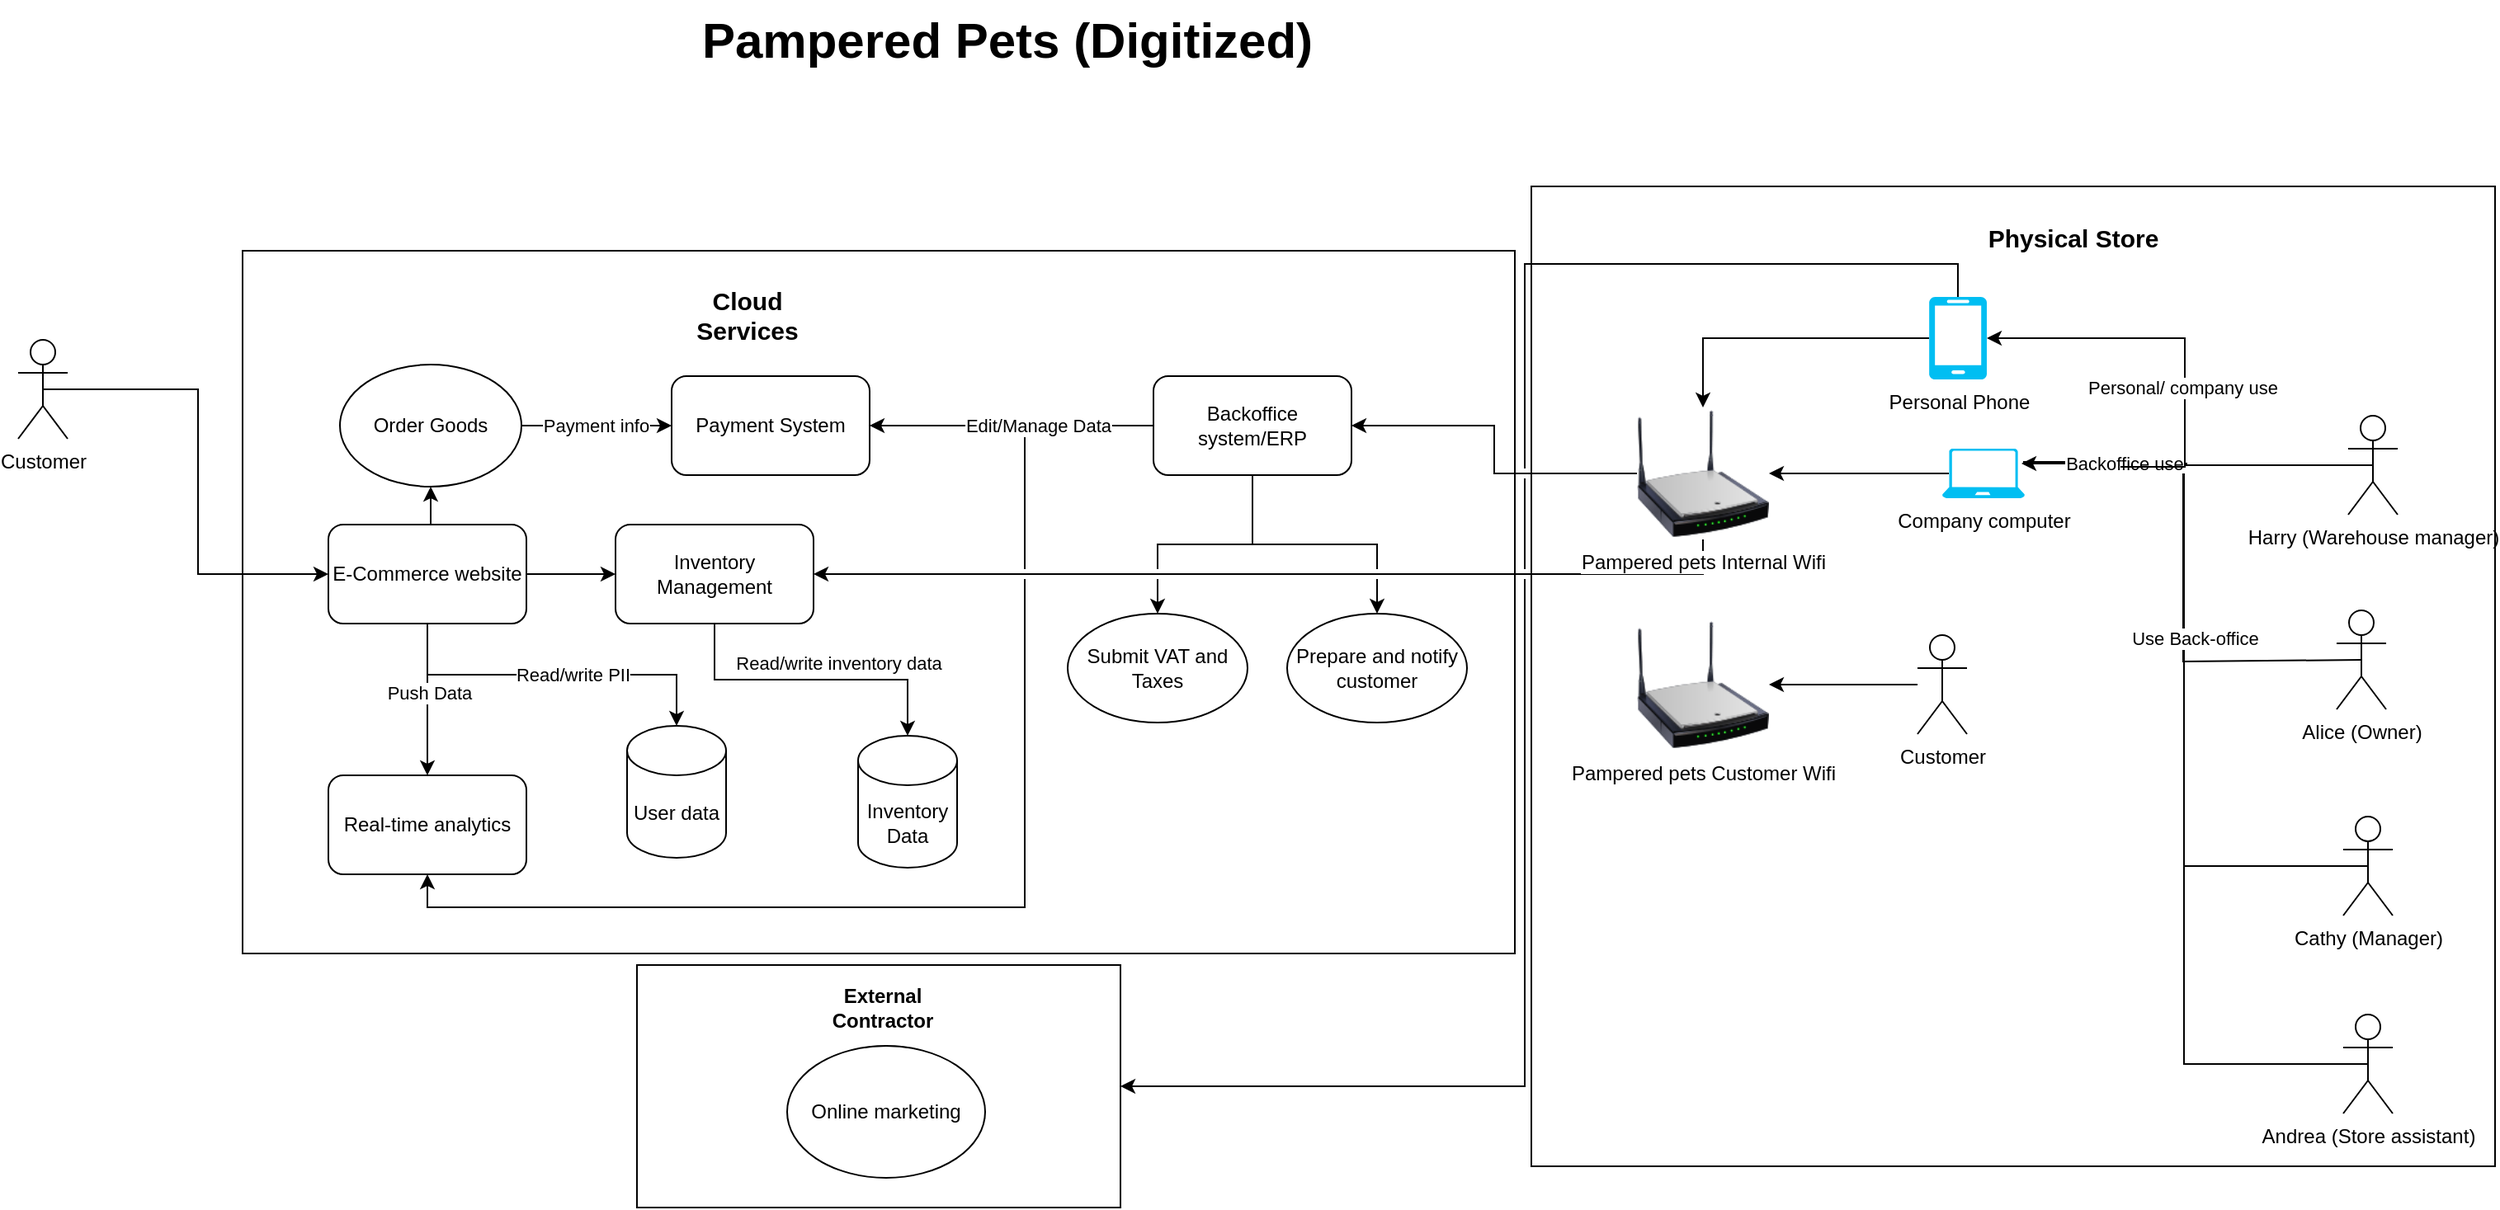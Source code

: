 <mxfile version="21.1.4" type="device">
  <diagram name="Page-1" id="VOJlVGVHrfKhRY2w1yFA">
    <mxGraphModel dx="1306" dy="1794" grid="0" gridSize="10" guides="0" tooltips="1" connect="0" arrows="0" fold="1" page="1" pageScale="1" pageWidth="1654" pageHeight="1169" math="0" shadow="0">
      <root>
        <mxCell id="0" />
        <mxCell id="1" parent="0" />
        <mxCell id="LjYAnqUkwNiBWwxScapC-9" style="edgeStyle=orthogonalEdgeStyle;rounded=0;orthogonalLoop=1;jettySize=auto;html=1;exitX=0.5;exitY=0.5;exitDx=0;exitDy=0;exitPerimeter=0;entryX=0;entryY=0.5;entryDx=0;entryDy=0;" parent="1" source="LjYAnqUkwNiBWwxScapC-1" target="LjYAnqUkwNiBWwxScapC-5" edge="1">
          <mxGeometry relative="1" as="geometry" />
        </mxCell>
        <mxCell id="LjYAnqUkwNiBWwxScapC-1" value="Customer" style="shape=umlActor;verticalLabelPosition=bottom;verticalAlign=top;html=1;outlineConnect=0;" parent="1" vertex="1">
          <mxGeometry x="65" y="106" width="30" height="60" as="geometry" />
        </mxCell>
        <mxCell id="LjYAnqUkwNiBWwxScapC-7" value="" style="rounded=0;whiteSpace=wrap;html=1;fillColor=none;" parent="1" vertex="1">
          <mxGeometry x="201" y="52" width="771" height="426" as="geometry" />
        </mxCell>
        <mxCell id="LjYAnqUkwNiBWwxScapC-12" style="edgeStyle=orthogonalEdgeStyle;rounded=0;orthogonalLoop=1;jettySize=auto;html=1;exitX=0.5;exitY=1;exitDx=0;exitDy=0;" parent="1" source="LjYAnqUkwNiBWwxScapC-5" target="LjYAnqUkwNiBWwxScapC-10" edge="1">
          <mxGeometry relative="1" as="geometry" />
        </mxCell>
        <mxCell id="GH9e9qlzJmUu56aBBtw_-11" value="Push Data" style="edgeLabel;html=1;align=center;verticalAlign=middle;resizable=0;points=[];" parent="LjYAnqUkwNiBWwxScapC-12" vertex="1" connectable="0">
          <mxGeometry x="-0.087" y="1" relative="1" as="geometry">
            <mxPoint as="offset" />
          </mxGeometry>
        </mxCell>
        <mxCell id="LjYAnqUkwNiBWwxScapC-14" style="edgeStyle=orthogonalEdgeStyle;rounded=0;orthogonalLoop=1;jettySize=auto;html=1;exitX=1;exitY=0.5;exitDx=0;exitDy=0;" parent="1" source="LjYAnqUkwNiBWwxScapC-5" target="LjYAnqUkwNiBWwxScapC-13" edge="1">
          <mxGeometry relative="1" as="geometry" />
        </mxCell>
        <mxCell id="LjYAnqUkwNiBWwxScapC-18" style="edgeStyle=orthogonalEdgeStyle;rounded=0;orthogonalLoop=1;jettySize=auto;html=1;exitX=0.5;exitY=1;exitDx=0;exitDy=0;entryX=0.5;entryY=0;entryDx=0;entryDy=0;entryPerimeter=0;" parent="1" source="LjYAnqUkwNiBWwxScapC-5" target="LjYAnqUkwNiBWwxScapC-17" edge="1">
          <mxGeometry relative="1" as="geometry" />
        </mxCell>
        <mxCell id="GH9e9qlzJmUu56aBBtw_-13" value="Read/write PII" style="edgeLabel;html=1;align=center;verticalAlign=middle;resizable=0;points=[];" parent="LjYAnqUkwNiBWwxScapC-18" vertex="1" connectable="0">
          <mxGeometry x="0.211" y="2" relative="1" as="geometry">
            <mxPoint x="-10" y="2" as="offset" />
          </mxGeometry>
        </mxCell>
        <mxCell id="LjYAnqUkwNiBWwxScapC-21" style="edgeStyle=orthogonalEdgeStyle;rounded=0;orthogonalLoop=1;jettySize=auto;html=1;exitX=0.5;exitY=0;exitDx=0;exitDy=0;entryX=0.5;entryY=1;entryDx=0;entryDy=0;" parent="1" source="LjYAnqUkwNiBWwxScapC-5" target="LjYAnqUkwNiBWwxScapC-6" edge="1">
          <mxGeometry relative="1" as="geometry" />
        </mxCell>
        <mxCell id="LjYAnqUkwNiBWwxScapC-5" value="E-Commerce website" style="rounded=1;whiteSpace=wrap;html=1;" parent="1" vertex="1">
          <mxGeometry x="253" y="218" width="120" height="60" as="geometry" />
        </mxCell>
        <mxCell id="GH9e9qlzJmUu56aBBtw_-2" style="edgeStyle=orthogonalEdgeStyle;rounded=0;orthogonalLoop=1;jettySize=auto;html=1;exitX=1;exitY=0.5;exitDx=0;exitDy=0;" parent="1" source="LjYAnqUkwNiBWwxScapC-6" target="GH9e9qlzJmUu56aBBtw_-1" edge="1">
          <mxGeometry relative="1" as="geometry" />
        </mxCell>
        <mxCell id="GH9e9qlzJmUu56aBBtw_-12" value="Payment info" style="edgeLabel;html=1;align=center;verticalAlign=middle;resizable=0;points=[];" parent="GH9e9qlzJmUu56aBBtw_-2" vertex="1" connectable="0">
          <mxGeometry x="-0.018" relative="1" as="geometry">
            <mxPoint as="offset" />
          </mxGeometry>
        </mxCell>
        <mxCell id="LjYAnqUkwNiBWwxScapC-6" value="Order Goods" style="ellipse;whiteSpace=wrap;html=1;" parent="1" vertex="1">
          <mxGeometry x="260" y="121" width="110" height="74" as="geometry" />
        </mxCell>
        <mxCell id="LjYAnqUkwNiBWwxScapC-8" value="&lt;b&gt;&lt;font style=&quot;font-size: 15px;&quot;&gt;Cloud Services&lt;/font&gt;&lt;/b&gt;" style="text;html=1;strokeColor=none;fillColor=none;align=center;verticalAlign=middle;whiteSpace=wrap;rounded=0;" parent="1" vertex="1">
          <mxGeometry x="477" y="76" width="60" height="30" as="geometry" />
        </mxCell>
        <mxCell id="LjYAnqUkwNiBWwxScapC-10" value="Real-time analytics" style="rounded=1;whiteSpace=wrap;html=1;" parent="1" vertex="1">
          <mxGeometry x="253" y="370" width="120" height="60" as="geometry" />
        </mxCell>
        <mxCell id="LjYAnqUkwNiBWwxScapC-20" style="edgeStyle=orthogonalEdgeStyle;rounded=0;orthogonalLoop=1;jettySize=auto;html=1;exitX=0.5;exitY=1;exitDx=0;exitDy=0;entryX=0.5;entryY=0;entryDx=0;entryDy=0;entryPerimeter=0;" parent="1" source="LjYAnqUkwNiBWwxScapC-13" target="LjYAnqUkwNiBWwxScapC-19" edge="1">
          <mxGeometry relative="1" as="geometry" />
        </mxCell>
        <mxCell id="GH9e9qlzJmUu56aBBtw_-14" value="Read/write inventory data" style="edgeLabel;html=1;align=center;verticalAlign=middle;resizable=0;points=[];" parent="LjYAnqUkwNiBWwxScapC-20" vertex="1" connectable="0">
          <mxGeometry x="0.027" y="1" relative="1" as="geometry">
            <mxPoint x="14" y="-9" as="offset" />
          </mxGeometry>
        </mxCell>
        <mxCell id="IK-6mf28ZzRXKd_DtbDG-5" style="edgeStyle=orthogonalEdgeStyle;rounded=0;orthogonalLoop=1;jettySize=auto;html=1;exitX=1;exitY=0.5;exitDx=0;exitDy=0;entryX=0.5;entryY=1;entryDx=0;entryDy=0;jumpStyle=arc;endArrow=none;endFill=0;startArrow=classic;startFill=1;" parent="1" source="LjYAnqUkwNiBWwxScapC-13" target="GH9e9qlzJmUu56aBBtw_-5" edge="1">
          <mxGeometry relative="1" as="geometry" />
        </mxCell>
        <mxCell id="LjYAnqUkwNiBWwxScapC-13" value="Inventory Management" style="rounded=1;whiteSpace=wrap;html=1;" parent="1" vertex="1">
          <mxGeometry x="427" y="218" width="120" height="60" as="geometry" />
        </mxCell>
        <mxCell id="LjYAnqUkwNiBWwxScapC-17" value="User data" style="shape=cylinder3;whiteSpace=wrap;html=1;boundedLbl=1;backgroundOutline=1;size=15;" parent="1" vertex="1">
          <mxGeometry x="434" y="340" width="60" height="80" as="geometry" />
        </mxCell>
        <mxCell id="LjYAnqUkwNiBWwxScapC-19" value="Inventory Data" style="shape=cylinder3;whiteSpace=wrap;html=1;boundedLbl=1;backgroundOutline=1;size=15;" parent="1" vertex="1">
          <mxGeometry x="574" y="346" width="60" height="80" as="geometry" />
        </mxCell>
        <mxCell id="LjYAnqUkwNiBWwxScapC-26" value="Prepare and notify customer" style="ellipse;whiteSpace=wrap;html=1;" parent="1" vertex="1">
          <mxGeometry x="834" y="272" width="109" height="66" as="geometry" />
        </mxCell>
        <mxCell id="GH9e9qlzJmUu56aBBtw_-1" value="Payment System" style="rounded=1;whiteSpace=wrap;html=1;" parent="1" vertex="1">
          <mxGeometry x="461" y="128" width="120" height="60" as="geometry" />
        </mxCell>
        <mxCell id="GH9e9qlzJmUu56aBBtw_-6" style="edgeStyle=orthogonalEdgeStyle;rounded=0;orthogonalLoop=1;jettySize=auto;html=1;exitX=0;exitY=0.5;exitDx=0;exitDy=0;" parent="1" source="GH9e9qlzJmUu56aBBtw_-4" target="GH9e9qlzJmUu56aBBtw_-1" edge="1">
          <mxGeometry relative="1" as="geometry" />
        </mxCell>
        <mxCell id="GH9e9qlzJmUu56aBBtw_-9" style="edgeStyle=orthogonalEdgeStyle;rounded=0;orthogonalLoop=1;jettySize=auto;html=1;exitX=0;exitY=0.5;exitDx=0;exitDy=0;entryX=0.5;entryY=1;entryDx=0;entryDy=0;jumpStyle=gap;" parent="1" source="GH9e9qlzJmUu56aBBtw_-4" target="LjYAnqUkwNiBWwxScapC-10" edge="1">
          <mxGeometry relative="1" as="geometry">
            <Array as="points">
              <mxPoint x="675" y="158" />
              <mxPoint x="675" y="450" />
              <mxPoint x="313" y="450" />
            </Array>
          </mxGeometry>
        </mxCell>
        <mxCell id="GH9e9qlzJmUu56aBBtw_-10" value="Edit/Manage Data" style="edgeLabel;html=1;align=center;verticalAlign=middle;resizable=0;points=[];" parent="GH9e9qlzJmUu56aBBtw_-9" vertex="1" connectable="0">
          <mxGeometry x="-0.814" relative="1" as="geometry">
            <mxPoint as="offset" />
          </mxGeometry>
        </mxCell>
        <mxCell id="GH9e9qlzJmUu56aBBtw_-17" style="edgeStyle=orthogonalEdgeStyle;rounded=0;orthogonalLoop=1;jettySize=auto;html=1;exitX=0.5;exitY=1;exitDx=0;exitDy=0;entryX=0.5;entryY=0;entryDx=0;entryDy=0;jumpStyle=gap;" parent="1" source="GH9e9qlzJmUu56aBBtw_-4" target="GH9e9qlzJmUu56aBBtw_-16" edge="1">
          <mxGeometry relative="1" as="geometry" />
        </mxCell>
        <mxCell id="GH9e9qlzJmUu56aBBtw_-18" style="edgeStyle=orthogonalEdgeStyle;rounded=0;orthogonalLoop=1;jettySize=auto;html=1;exitX=0.5;exitY=1;exitDx=0;exitDy=0;jumpStyle=gap;" parent="1" source="GH9e9qlzJmUu56aBBtw_-4" target="LjYAnqUkwNiBWwxScapC-26" edge="1">
          <mxGeometry relative="1" as="geometry" />
        </mxCell>
        <mxCell id="GH9e9qlzJmUu56aBBtw_-4" value="Backoffice system/ERP" style="rounded=1;whiteSpace=wrap;html=1;" parent="1" vertex="1">
          <mxGeometry x="753" y="128" width="120" height="60" as="geometry" />
        </mxCell>
        <mxCell id="GH9e9qlzJmUu56aBBtw_-21" style="edgeStyle=orthogonalEdgeStyle;rounded=0;orthogonalLoop=1;jettySize=auto;html=1;exitX=0;exitY=0.5;exitDx=0;exitDy=0;" parent="1" source="GH9e9qlzJmUu56aBBtw_-5" target="GH9e9qlzJmUu56aBBtw_-4" edge="1">
          <mxGeometry relative="1" as="geometry" />
        </mxCell>
        <mxCell id="GH9e9qlzJmUu56aBBtw_-16" value="Submit VAT and Taxes" style="ellipse;whiteSpace=wrap;html=1;" parent="1" vertex="1">
          <mxGeometry x="701" y="272" width="109" height="66" as="geometry" />
        </mxCell>
        <mxCell id="IK-6mf28ZzRXKd_DtbDG-2" value="" style="rounded=0;whiteSpace=wrap;html=1;fillColor=none;strokeColor=default;" parent="1" vertex="1">
          <mxGeometry x="982" y="13" width="584" height="594" as="geometry" />
        </mxCell>
        <mxCell id="IK-6mf28ZzRXKd_DtbDG-1" value="&lt;font style=&quot;font-size: 30px;&quot;&gt;&lt;b&gt;Pampered Pets (Digitized)&lt;/b&gt;&lt;/font&gt;" style="text;html=1;align=center;verticalAlign=middle;resizable=0;points=[];autosize=1;strokeColor=none;fillColor=none;" parent="1" vertex="1">
          <mxGeometry x="470" y="-100" width="388" height="48" as="geometry" />
        </mxCell>
        <mxCell id="GH9e9qlzJmUu56aBBtw_-5" value="Pampered pets Internal Wifi" style="image;html=1;image=img/lib/clip_art/networking/Wireless_Router_N_128x128.png" parent="1" vertex="1">
          <mxGeometry x="1046" y="147" width="80" height="80" as="geometry" />
        </mxCell>
        <mxCell id="GH9e9qlzJmUu56aBBtw_-48" style="edgeStyle=orthogonalEdgeStyle;rounded=0;orthogonalLoop=1;jettySize=auto;html=1;exitX=0.5;exitY=0.5;exitDx=0;exitDy=0;exitPerimeter=0;entryX=0.96;entryY=0.3;entryDx=0;entryDy=0;entryPerimeter=0;" parent="1" source="GH9e9qlzJmUu56aBBtw_-19" target="GH9e9qlzJmUu56aBBtw_-22" edge="1">
          <mxGeometry relative="1" as="geometry" />
        </mxCell>
        <mxCell id="GH9e9qlzJmUu56aBBtw_-19" value="Harry (Warehouse manager)" style="shape=umlActor;verticalLabelPosition=bottom;verticalAlign=top;html=1;outlineConnect=0;" parent="1" vertex="1">
          <mxGeometry x="1477" y="152" width="30" height="60" as="geometry" />
        </mxCell>
        <mxCell id="GH9e9qlzJmUu56aBBtw_-50" style="edgeStyle=orthogonalEdgeStyle;rounded=0;orthogonalLoop=1;jettySize=auto;html=1;exitX=0.08;exitY=0.5;exitDx=0;exitDy=0;exitPerimeter=0;" parent="1" source="GH9e9qlzJmUu56aBBtw_-22" target="GH9e9qlzJmUu56aBBtw_-5" edge="1">
          <mxGeometry relative="1" as="geometry" />
        </mxCell>
        <mxCell id="GH9e9qlzJmUu56aBBtw_-22" value="Company computer" style="verticalLabelPosition=bottom;html=1;verticalAlign=top;align=center;strokeColor=none;fillColor=#00BEF2;shape=mxgraph.azure.laptop;pointerEvents=1;" parent="1" vertex="1">
          <mxGeometry x="1231" y="172" width="50" height="30" as="geometry" />
        </mxCell>
        <mxCell id="GH9e9qlzJmUu56aBBtw_-38" style="edgeStyle=orthogonalEdgeStyle;rounded=0;orthogonalLoop=1;jettySize=auto;html=1;exitX=0.5;exitY=0.5;exitDx=0;exitDy=0;exitPerimeter=0;entryX=1;entryY=0.3;entryDx=0;entryDy=0;entryPerimeter=0;endArrow=none;endFill=0;jumpStyle=gap;" parent="1" source="GH9e9qlzJmUu56aBBtw_-26" target="GH9e9qlzJmUu56aBBtw_-22" edge="1">
          <mxGeometry relative="1" as="geometry" />
        </mxCell>
        <mxCell id="GH9e9qlzJmUu56aBBtw_-26" value="Andrea (Store assistant)" style="shape=umlActor;verticalLabelPosition=bottom;verticalAlign=top;html=1;outlineConnect=0;" parent="1" vertex="1">
          <mxGeometry x="1474" y="515" width="30" height="60" as="geometry" />
        </mxCell>
        <mxCell id="GH9e9qlzJmUu56aBBtw_-40" style="edgeStyle=orthogonalEdgeStyle;rounded=0;orthogonalLoop=1;jettySize=auto;html=1;exitX=0.5;exitY=0.5;exitDx=0;exitDy=0;exitPerimeter=0;entryX=0.98;entryY=0.267;entryDx=0;entryDy=0;entryPerimeter=0;endArrow=none;endFill=0;jumpStyle=gap;" parent="1" source="GH9e9qlzJmUu56aBBtw_-27" target="GH9e9qlzJmUu56aBBtw_-22" edge="1">
          <mxGeometry relative="1" as="geometry">
            <mxPoint x="1274" y="299" as="targetPoint" />
            <Array as="points">
              <mxPoint x="1410" y="300" />
              <mxPoint x="1410" y="301" />
              <mxPoint x="1377" y="301" />
              <mxPoint x="1377" y="180" />
            </Array>
          </mxGeometry>
        </mxCell>
        <mxCell id="GH9e9qlzJmUu56aBBtw_-27" value="Alice (Owner)" style="shape=umlActor;verticalLabelPosition=bottom;verticalAlign=top;html=1;outlineConnect=0;" parent="1" vertex="1">
          <mxGeometry x="1470" y="270" width="30" height="60" as="geometry" />
        </mxCell>
        <mxCell id="GH9e9qlzJmUu56aBBtw_-39" value="Use Back-office" style="edgeStyle=orthogonalEdgeStyle;rounded=0;orthogonalLoop=1;jettySize=auto;html=1;exitX=0.5;exitY=0.5;exitDx=0;exitDy=0;exitPerimeter=0;entryX=1.02;entryY=0.3;entryDx=0;entryDy=0;entryPerimeter=0;endArrow=none;endFill=0;jumpStyle=gap;" parent="1" source="GH9e9qlzJmUu56aBBtw_-28" target="GH9e9qlzJmUu56aBBtw_-22" edge="1">
          <mxGeometry x="0.106" y="-5" relative="1" as="geometry">
            <mxPoint x="1" as="offset" />
          </mxGeometry>
        </mxCell>
        <mxCell id="GH9e9qlzJmUu56aBBtw_-55" value="Backoffice use" style="edgeLabel;align=center;verticalAlign=middle;resizable=0;points=[];labelBackgroundColor=#FFFFFF;" parent="GH9e9qlzJmUu56aBBtw_-39" vertex="1" connectable="0">
          <mxGeometry x="0.785" y="-1" relative="1" as="geometry">
            <mxPoint x="11" as="offset" />
          </mxGeometry>
        </mxCell>
        <mxCell id="GH9e9qlzJmUu56aBBtw_-28" value="Cathy (Manager)" style="shape=umlActor;verticalLabelPosition=bottom;verticalAlign=top;html=1;outlineConnect=0;" parent="1" vertex="1">
          <mxGeometry x="1474" y="395" width="30" height="60" as="geometry" />
        </mxCell>
        <mxCell id="GH9e9qlzJmUu56aBBtw_-53" style="edgeStyle=orthogonalEdgeStyle;rounded=0;orthogonalLoop=1;jettySize=auto;html=1;exitX=1;exitY=0.5;exitDx=0;exitDy=0;exitPerimeter=0;endArrow=none;endFill=0;startArrow=classic;startFill=1;" parent="1" source="GH9e9qlzJmUu56aBBtw_-32" edge="1">
          <mxGeometry relative="1" as="geometry">
            <mxPoint x="1339" y="183" as="targetPoint" />
            <Array as="points">
              <mxPoint x="1378" y="105" />
              <mxPoint x="1378" y="183" />
            </Array>
          </mxGeometry>
        </mxCell>
        <mxCell id="GH9e9qlzJmUu56aBBtw_-54" value="Personal/ company use&amp;nbsp;" style="edgeLabel;html=1;align=center;verticalAlign=middle;resizable=0;points=[];" parent="GH9e9qlzJmUu56aBBtw_-53" vertex="1" connectable="0">
          <mxGeometry x="0.267" relative="1" as="geometry">
            <mxPoint as="offset" />
          </mxGeometry>
        </mxCell>
        <mxCell id="GH9e9qlzJmUu56aBBtw_-56" style="edgeStyle=orthogonalEdgeStyle;rounded=0;orthogonalLoop=1;jettySize=auto;html=1;exitX=0;exitY=0.5;exitDx=0;exitDy=0;exitPerimeter=0;" parent="1" source="GH9e9qlzJmUu56aBBtw_-32" target="GH9e9qlzJmUu56aBBtw_-5" edge="1">
          <mxGeometry relative="1" as="geometry" />
        </mxCell>
        <mxCell id="9xyDud-MvDjzKHg25nCF-12" style="edgeStyle=orthogonalEdgeStyle;rounded=0;orthogonalLoop=1;jettySize=auto;html=1;exitX=0.5;exitY=0;exitDx=0;exitDy=0;exitPerimeter=0;entryX=1;entryY=0.5;entryDx=0;entryDy=0;jumpStyle=gap;" edge="1" parent="1" source="GH9e9qlzJmUu56aBBtw_-32" target="9xyDud-MvDjzKHg25nCF-1">
          <mxGeometry relative="1" as="geometry" />
        </mxCell>
        <mxCell id="GH9e9qlzJmUu56aBBtw_-32" value="Personal Phone" style="verticalLabelPosition=bottom;html=1;verticalAlign=top;align=center;strokeColor=none;fillColor=#00BEF2;shape=mxgraph.azure.mobile;pointerEvents=1;" parent="1" vertex="1">
          <mxGeometry x="1223" y="80" width="35" height="50" as="geometry" />
        </mxCell>
        <mxCell id="IK-6mf28ZzRXKd_DtbDG-3" value="&lt;b&gt;&lt;font style=&quot;font-size: 15px;&quot;&gt;Physical Store&lt;/font&gt;&lt;/b&gt;" style="text;html=1;align=center;verticalAlign=middle;resizable=0;points=[];autosize=1;strokeColor=none;fillColor=none;" parent="1" vertex="1">
          <mxGeometry x="1249" y="29" width="121" height="30" as="geometry" />
        </mxCell>
        <mxCell id="9xyDud-MvDjzKHg25nCF-1" value="" style="rounded=0;whiteSpace=wrap;html=1;fillColor=none;" vertex="1" parent="1">
          <mxGeometry x="440" y="485" width="293" height="147" as="geometry" />
        </mxCell>
        <mxCell id="9xyDud-MvDjzKHg25nCF-2" value="&lt;b&gt;External Contractor&lt;/b&gt;" style="text;html=1;strokeColor=none;fillColor=none;align=center;verticalAlign=middle;whiteSpace=wrap;rounded=0;" vertex="1" parent="1">
          <mxGeometry x="559" y="496" width="60" height="30" as="geometry" />
        </mxCell>
        <mxCell id="9xyDud-MvDjzKHg25nCF-3" value="Online marketing" style="ellipse;whiteSpace=wrap;html=1;" vertex="1" parent="1">
          <mxGeometry x="531" y="534" width="120" height="80" as="geometry" />
        </mxCell>
        <mxCell id="9xyDud-MvDjzKHg25nCF-5" value="Pampered pets Customer Wifi" style="image;html=1;image=img/lib/clip_art/networking/Wireless_Router_N_128x128.png" vertex="1" parent="1">
          <mxGeometry x="1046" y="275" width="80" height="80" as="geometry" />
        </mxCell>
        <mxCell id="9xyDud-MvDjzKHg25nCF-10" style="edgeStyle=orthogonalEdgeStyle;rounded=0;orthogonalLoop=1;jettySize=auto;html=1;" edge="1" parent="1" source="9xyDud-MvDjzKHg25nCF-6" target="9xyDud-MvDjzKHg25nCF-5">
          <mxGeometry relative="1" as="geometry" />
        </mxCell>
        <mxCell id="9xyDud-MvDjzKHg25nCF-6" value="Customer" style="shape=umlActor;verticalLabelPosition=bottom;verticalAlign=top;html=1;outlineConnect=0;" vertex="1" parent="1">
          <mxGeometry x="1216" y="285" width="30" height="60" as="geometry" />
        </mxCell>
      </root>
    </mxGraphModel>
  </diagram>
</mxfile>
